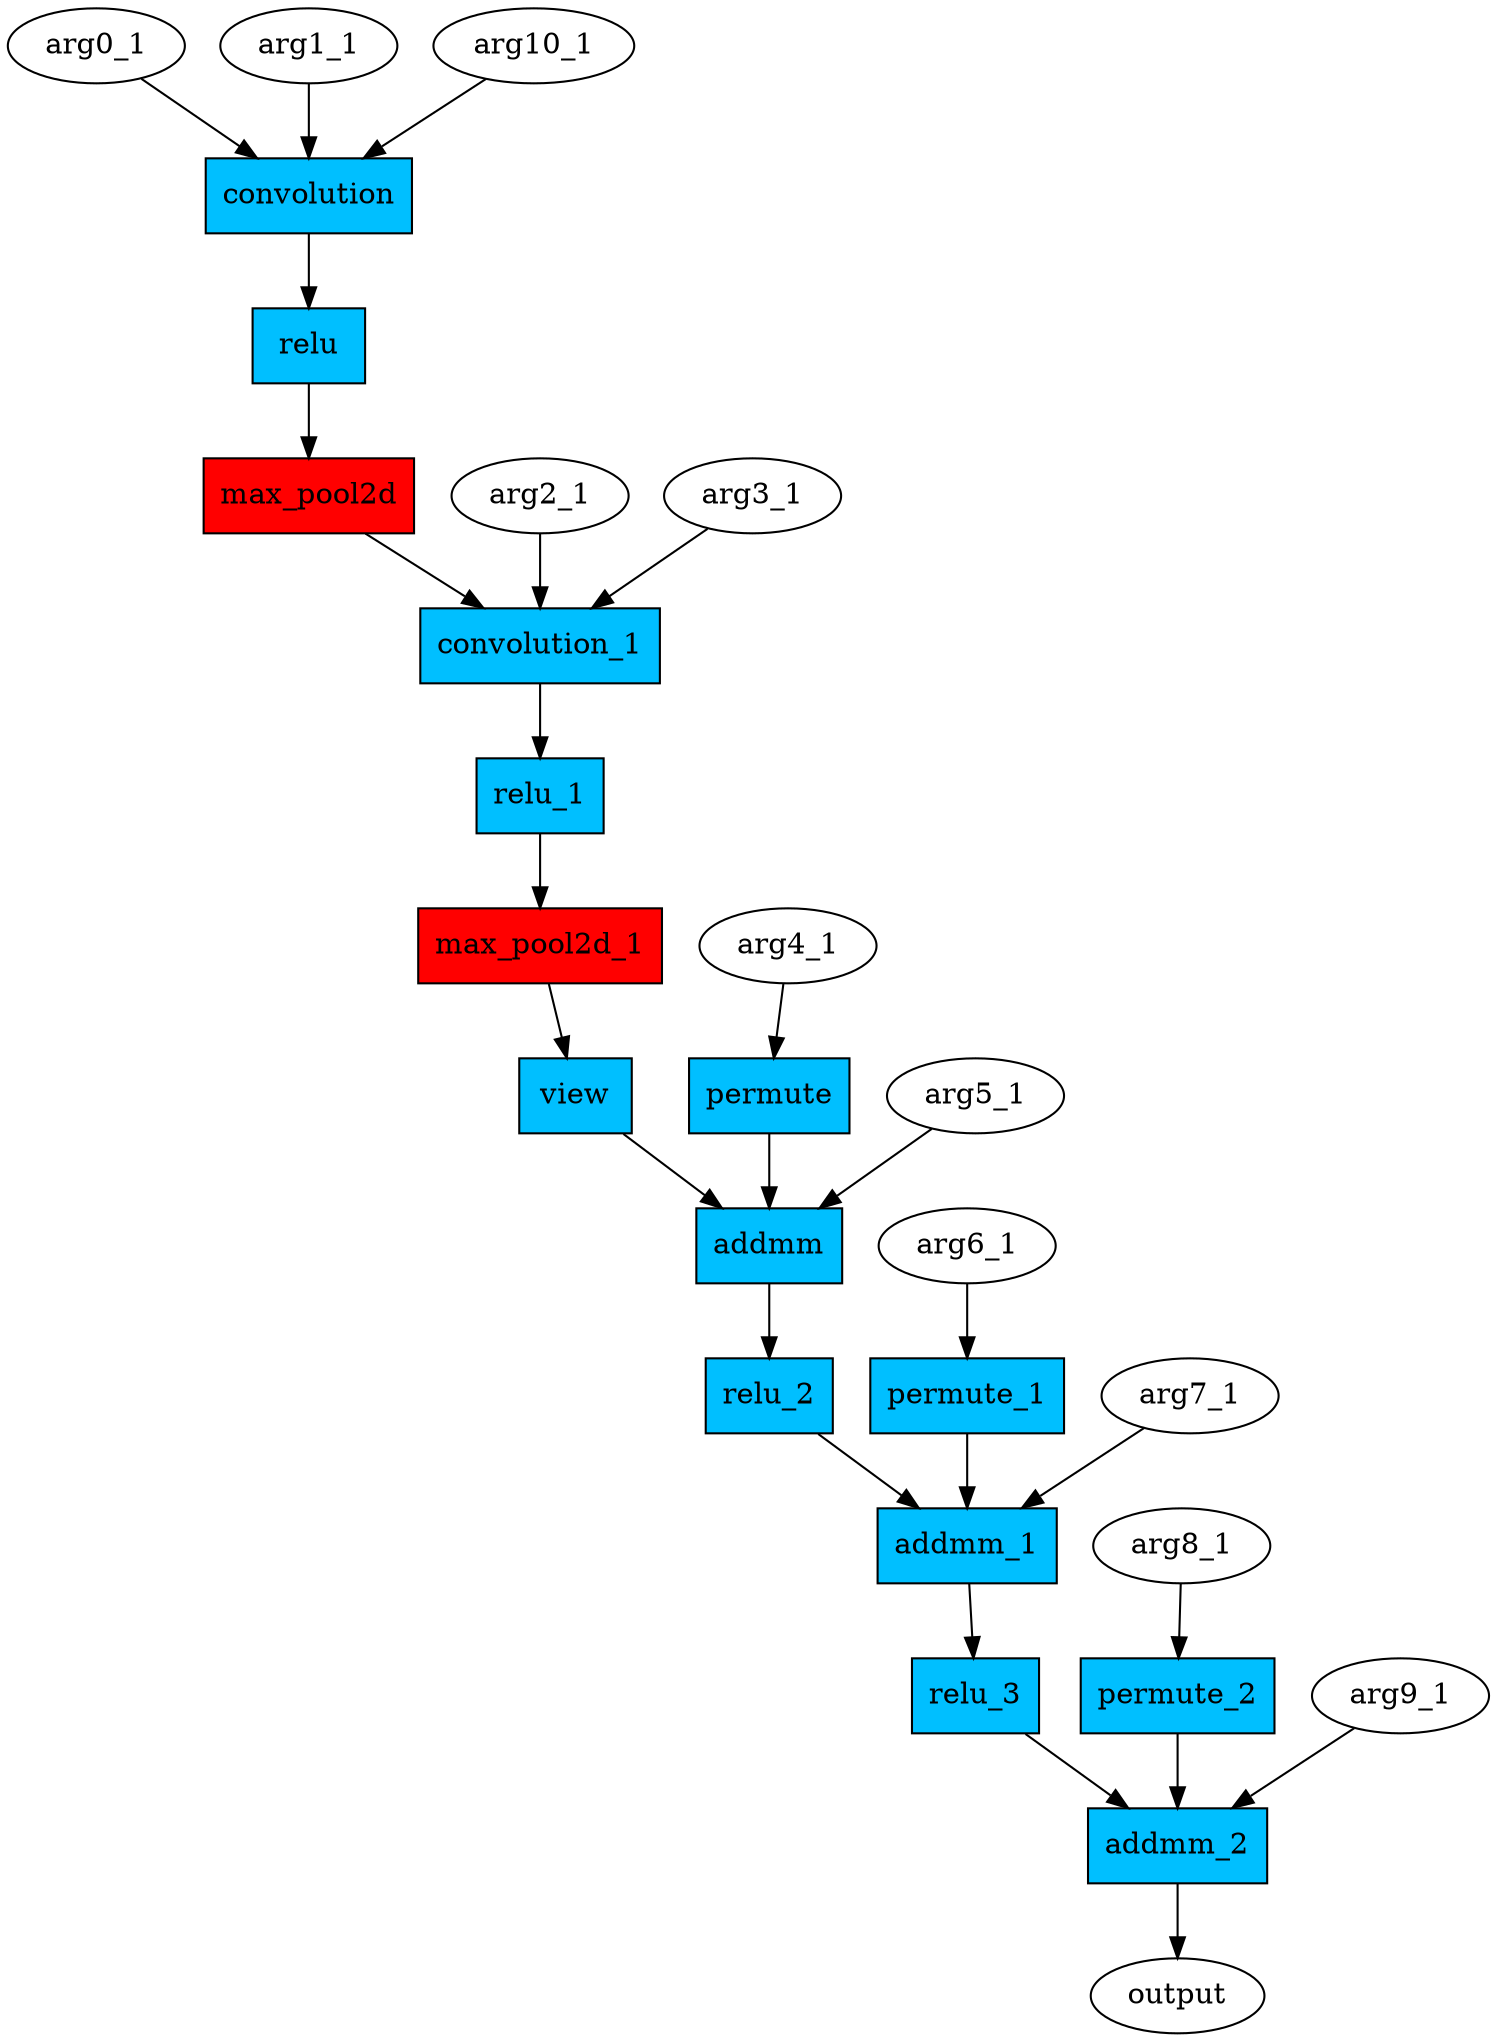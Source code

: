 // Buddy Graph
digraph {
	arg0_1 -> convolution
	arg1_1 -> convolution
	arg2_1 -> convolution_1
	arg3_1 -> convolution_1
	arg4_1 -> permute
	arg5_1 -> addmm
	arg6_1 -> permute_1
	arg7_1 -> addmm_1
	arg8_1 -> permute_2
	arg9_1 -> addmm_2
	arg10_1 -> convolution
	convolution -> relu
	relu -> max_pool2d
	max_pool2d -> convolution_1
	convolution_1 -> relu_1
	relu_1 -> max_pool2d_1
	max_pool2d_1 -> view
	view -> addmm
	permute -> addmm
	addmm -> relu_2
	relu_2 -> addmm_1
	permute_1 -> addmm_1
	addmm_1 -> relu_3
	relu_3 -> addmm_2
	permute_2 -> addmm_2
	addmm_2 -> output
	arg0_1 [fillcolor=white shape=ellipse style=filled]
	arg1_1 [fillcolor=white shape=ellipse style=filled]
	arg2_1 [fillcolor=white shape=ellipse style=filled]
	arg3_1 [fillcolor=white shape=ellipse style=filled]
	arg4_1 [fillcolor=white shape=ellipse style=filled]
	arg5_1 [fillcolor=white shape=ellipse style=filled]
	arg6_1 [fillcolor=white shape=ellipse style=filled]
	arg7_1 [fillcolor=white shape=ellipse style=filled]
	arg8_1 [fillcolor=white shape=ellipse style=filled]
	arg9_1 [fillcolor=white shape=ellipse style=filled]
	arg10_1 [fillcolor=white shape=ellipse style=filled]
	convolution [fillcolor=deepskyblue shape=box style=filled]
	relu [fillcolor=deepskyblue shape=box style=filled]
	max_pool2d [fillcolor=red shape=box style=filled]
	convolution_1 [fillcolor=deepskyblue shape=box style=filled]
	relu_1 [fillcolor=deepskyblue shape=box style=filled]
	max_pool2d_1 [fillcolor=red shape=box style=filled]
	view [fillcolor=deepskyblue shape=box style=filled]
	permute [fillcolor=deepskyblue shape=box style=filled]
	addmm [fillcolor=deepskyblue shape=box style=filled]
	relu_2 [fillcolor=deepskyblue shape=box style=filled]
	permute_1 [fillcolor=deepskyblue shape=box style=filled]
	addmm_1 [fillcolor=deepskyblue shape=box style=filled]
	relu_3 [fillcolor=deepskyblue shape=box style=filled]
	permute_2 [fillcolor=deepskyblue shape=box style=filled]
	addmm_2 [fillcolor=deepskyblue shape=box style=filled]
	output [fillcolor=white shape=ellipse style=filled]
}
